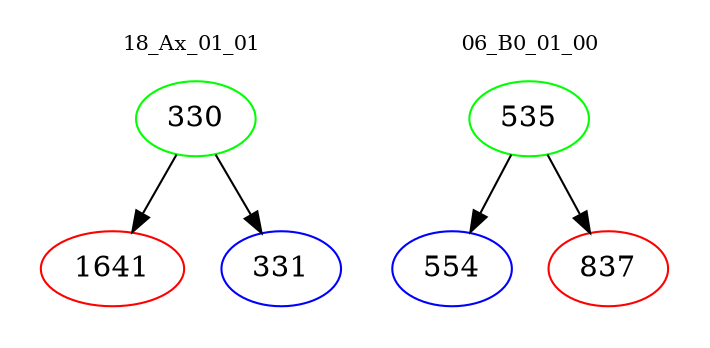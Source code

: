 digraph{
subgraph cluster_0 {
color = white
label = "18_Ax_01_01";
fontsize=10;
T0_330 [label="330", color="green"]
T0_330 -> T0_1641 [color="black"]
T0_1641 [label="1641", color="red"]
T0_330 -> T0_331 [color="black"]
T0_331 [label="331", color="blue"]
}
subgraph cluster_1 {
color = white
label = "06_B0_01_00";
fontsize=10;
T1_535 [label="535", color="green"]
T1_535 -> T1_554 [color="black"]
T1_554 [label="554", color="blue"]
T1_535 -> T1_837 [color="black"]
T1_837 [label="837", color="red"]
}
}
